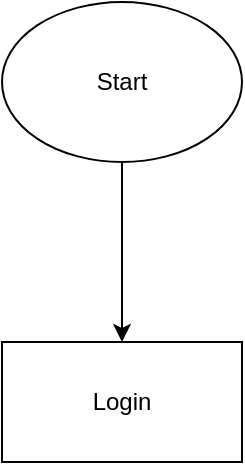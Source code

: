 <mxfile version="20.5.3" type="github"><diagram id="w45ohGnBDy_Xerp7tvFx" name="Sayfa -1"><mxGraphModel dx="1422" dy="874" grid="1" gridSize="10" guides="1" tooltips="1" connect="1" arrows="1" fold="1" page="1" pageScale="1" pageWidth="827" pageHeight="1169" math="0" shadow="0"><root><mxCell id="0"/><mxCell id="1" parent="0"/><mxCell id="si61wiYGCJ2V2Wnl_xPm-3" value="" style="edgeStyle=orthogonalEdgeStyle;rounded=0;orthogonalLoop=1;jettySize=auto;html=1;" parent="1" source="si61wiYGCJ2V2Wnl_xPm-1" target="si61wiYGCJ2V2Wnl_xPm-2" edge="1"><mxGeometry relative="1" as="geometry"/></mxCell><mxCell id="si61wiYGCJ2V2Wnl_xPm-1" value="Start" style="ellipse;whiteSpace=wrap;html=1;" parent="1" vertex="1"><mxGeometry x="354" y="80" width="120" height="80" as="geometry"/></mxCell><mxCell id="si61wiYGCJ2V2Wnl_xPm-2" value="Login" style="whiteSpace=wrap;html=1;" parent="1" vertex="1"><mxGeometry x="354" y="250" width="120" height="60" as="geometry"/></mxCell></root></mxGraphModel></diagram></mxfile>